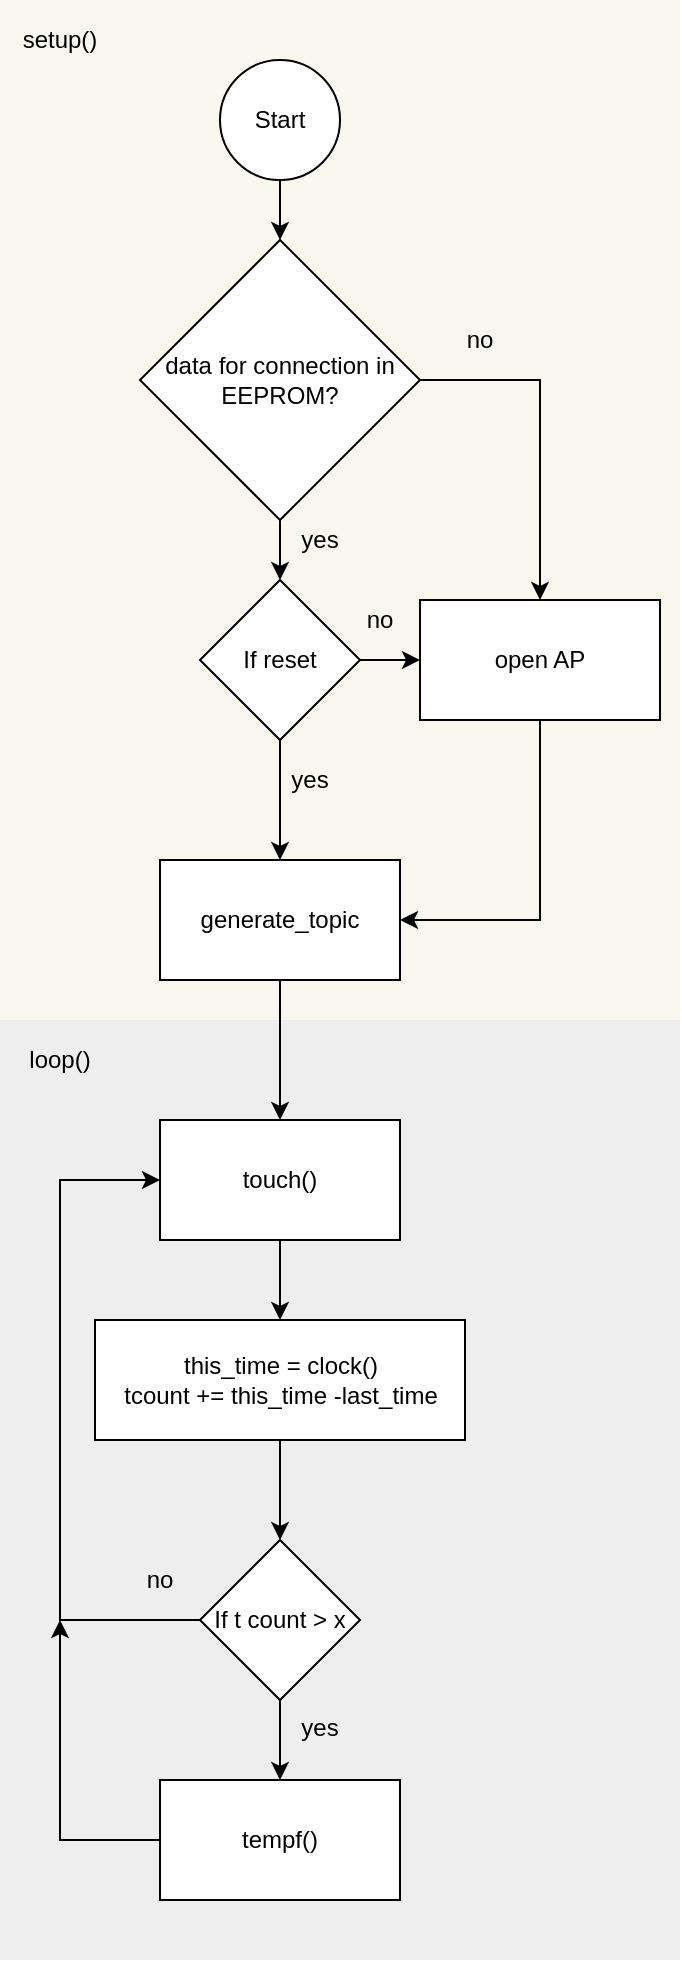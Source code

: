 <mxfile version="12.2.2" type="device" pages="1"><diagram id="tqXNZHqL4k_dP9l4XGD3" name="Page-1"><mxGraphModel dx="938" dy="1708" grid="1" gridSize="10" guides="1" tooltips="1" connect="1" arrows="1" fold="1" page="1" pageScale="1" pageWidth="827" pageHeight="1169" math="0" shadow="0"><root><mxCell id="0"/><mxCell id="1" parent="0"/><mxCell id="1067F7GPQWdZVmJhcKD--24" value="" style="rounded=0;whiteSpace=wrap;html=1;strokeColor=none;fillColor=#f9f7ed;" parent="1" vertex="1"><mxGeometry x="20" y="-270" width="340" height="510" as="geometry"/></mxCell><mxCell id="1067F7GPQWdZVmJhcKD--21" value="" style="rounded=0;whiteSpace=wrap;html=1;fillColor=#eeeeee;strokeColor=none;" parent="1" vertex="1"><mxGeometry x="20" y="240" width="340" height="470" as="geometry"/></mxCell><mxCell id="k-TjywAQzc3bI9brW8S1-9" value="" style="edgeStyle=orthogonalEdgeStyle;rounded=0;orthogonalLoop=1;jettySize=auto;html=1;" parent="1" source="1067F7GPQWdZVmJhcKD--1" target="k-TjywAQzc3bI9brW8S1-7" edge="1"><mxGeometry relative="1" as="geometry"/></mxCell><mxCell id="1067F7GPQWdZVmJhcKD--1" value="Start" style="ellipse;whiteSpace=wrap;html=1;aspect=fixed;" parent="1" vertex="1"><mxGeometry x="130" y="-240" width="60" height="60" as="geometry"/></mxCell><mxCell id="1067F7GPQWdZVmJhcKD--9" style="edgeStyle=orthogonalEdgeStyle;rounded=0;orthogonalLoop=1;jettySize=auto;html=1;" parent="1" source="1067F7GPQWdZVmJhcKD--2" target="k-TjywAQzc3bI9brW8S1-2" edge="1"><mxGeometry relative="1" as="geometry"/></mxCell><mxCell id="1067F7GPQWdZVmJhcKD--2" value="If reset" style="rhombus;whiteSpace=wrap;html=1;" parent="1" vertex="1"><mxGeometry x="120" y="20" width="80" height="80" as="geometry"/></mxCell><mxCell id="1067F7GPQWdZVmJhcKD--14" value="" style="edgeStyle=orthogonalEdgeStyle;rounded=0;orthogonalLoop=1;jettySize=auto;html=1;" parent="1" source="1067F7GPQWdZVmJhcKD--8" target="1067F7GPQWdZVmJhcKD--13" edge="1"><mxGeometry relative="1" as="geometry"/></mxCell><mxCell id="1067F7GPQWdZVmJhcKD--8" value="touch()" style="rounded=0;whiteSpace=wrap;html=1;" parent="1" vertex="1"><mxGeometry x="100" y="290" width="120" height="60" as="geometry"/></mxCell><mxCell id="1067F7GPQWdZVmJhcKD--16" value="" style="edgeStyle=orthogonalEdgeStyle;rounded=0;orthogonalLoop=1;jettySize=auto;html=1;" parent="1" source="1067F7GPQWdZVmJhcKD--13" target="1067F7GPQWdZVmJhcKD--15" edge="1"><mxGeometry relative="1" as="geometry"/></mxCell><mxCell id="1067F7GPQWdZVmJhcKD--13" value="this_time = clock()&lt;br&gt;tcount += this_time -last_time" style="rounded=0;whiteSpace=wrap;html=1;" parent="1" vertex="1"><mxGeometry x="67.5" y="390" width="185" height="60" as="geometry"/></mxCell><mxCell id="1067F7GPQWdZVmJhcKD--17" style="edgeStyle=orthogonalEdgeStyle;rounded=0;orthogonalLoop=1;jettySize=auto;html=1;entryX=0;entryY=0.5;entryDx=0;entryDy=0;" parent="1" source="1067F7GPQWdZVmJhcKD--15" target="1067F7GPQWdZVmJhcKD--8" edge="1"><mxGeometry relative="1" as="geometry"><Array as="points"><mxPoint x="50" y="540"/><mxPoint x="50" y="320"/></Array></mxGeometry></mxCell><mxCell id="1067F7GPQWdZVmJhcKD--19" value="" style="edgeStyle=orthogonalEdgeStyle;rounded=0;orthogonalLoop=1;jettySize=auto;html=1;" parent="1" source="1067F7GPQWdZVmJhcKD--15" target="1067F7GPQWdZVmJhcKD--18" edge="1"><mxGeometry relative="1" as="geometry"/></mxCell><mxCell id="1067F7GPQWdZVmJhcKD--15" value="If t count &amp;gt; x" style="rhombus;whiteSpace=wrap;html=1;" parent="1" vertex="1"><mxGeometry x="120" y="500" width="80" height="80" as="geometry"/></mxCell><mxCell id="1067F7GPQWdZVmJhcKD--20" style="edgeStyle=orthogonalEdgeStyle;rounded=0;orthogonalLoop=1;jettySize=auto;html=1;" parent="1" source="1067F7GPQWdZVmJhcKD--18" edge="1"><mxGeometry relative="1" as="geometry"><mxPoint x="50" y="540" as="targetPoint"/><Array as="points"><mxPoint x="50" y="650"/></Array></mxGeometry></mxCell><mxCell id="1067F7GPQWdZVmJhcKD--18" value="tempf()" style="rounded=0;whiteSpace=wrap;html=1;" parent="1" vertex="1"><mxGeometry x="100" y="620" width="120" height="60" as="geometry"/></mxCell><mxCell id="1067F7GPQWdZVmJhcKD--23" value="loop()" style="text;html=1;strokeColor=none;fillColor=none;align=center;verticalAlign=middle;whiteSpace=wrap;rounded=0;" parent="1" vertex="1"><mxGeometry x="30" y="250" width="40" height="20" as="geometry"/></mxCell><mxCell id="1067F7GPQWdZVmJhcKD--28" value="setup()" style="text;html=1;strokeColor=none;fillColor=none;align=center;verticalAlign=middle;whiteSpace=wrap;rounded=0;" parent="1" vertex="1"><mxGeometry x="30" y="-260" width="40" height="20" as="geometry"/></mxCell><mxCell id="k-TjywAQzc3bI9brW8S1-5" style="edgeStyle=orthogonalEdgeStyle;rounded=0;orthogonalLoop=1;jettySize=auto;html=1;exitX=0.5;exitY=1;exitDx=0;exitDy=0;" parent="1" source="k-TjywAQzc3bI9brW8S1-2" target="1067F7GPQWdZVmJhcKD--8" edge="1"><mxGeometry relative="1" as="geometry"/></mxCell><mxCell id="k-TjywAQzc3bI9brW8S1-2" value="generate_topic" style="rounded=0;whiteSpace=wrap;html=1;" parent="1" vertex="1"><mxGeometry x="100" y="160" width="120" height="60" as="geometry"/></mxCell><mxCell id="k-TjywAQzc3bI9brW8S1-6" style="edgeStyle=orthogonalEdgeStyle;rounded=0;orthogonalLoop=1;jettySize=auto;html=1;exitX=0.5;exitY=1;exitDx=0;exitDy=0;entryX=1;entryY=0.5;entryDx=0;entryDy=0;" parent="1" source="1067F7GPQWdZVmJhcKD--4" target="k-TjywAQzc3bI9brW8S1-2" edge="1"><mxGeometry relative="1" as="geometry"/></mxCell><mxCell id="1067F7GPQWdZVmJhcKD--4" value="open AP" style="rounded=0;whiteSpace=wrap;html=1;" parent="1" vertex="1"><mxGeometry x="230" y="30" width="120" height="60" as="geometry"/></mxCell><mxCell id="k-TjywAQzc3bI9brW8S1-3" value="" style="edgeStyle=orthogonalEdgeStyle;rounded=0;orthogonalLoop=1;jettySize=auto;html=1;" parent="1" source="1067F7GPQWdZVmJhcKD--2" target="1067F7GPQWdZVmJhcKD--4" edge="1"><mxGeometry relative="1" as="geometry"><mxPoint x="280" y="170" as="targetPoint"/><mxPoint x="200" y="60" as="sourcePoint"/></mxGeometry></mxCell><mxCell id="k-TjywAQzc3bI9brW8S1-8" value="" style="edgeStyle=orthogonalEdgeStyle;rounded=0;orthogonalLoop=1;jettySize=auto;html=1;" parent="1" source="k-TjywAQzc3bI9brW8S1-7" target="1067F7GPQWdZVmJhcKD--2" edge="1"><mxGeometry relative="1" as="geometry"/></mxCell><mxCell id="k-TjywAQzc3bI9brW8S1-10" style="edgeStyle=orthogonalEdgeStyle;rounded=0;orthogonalLoop=1;jettySize=auto;html=1;exitX=1;exitY=0.5;exitDx=0;exitDy=0;" parent="1" source="k-TjywAQzc3bI9brW8S1-7" target="1067F7GPQWdZVmJhcKD--4" edge="1"><mxGeometry relative="1" as="geometry"/></mxCell><mxCell id="k-TjywAQzc3bI9brW8S1-7" value="data for connection in EEPROM?" style="rhombus;whiteSpace=wrap;html=1;" parent="1" vertex="1"><mxGeometry x="90" y="-150" width="140" height="140" as="geometry"/></mxCell><mxCell id="k-TjywAQzc3bI9brW8S1-11" value="no" style="text;html=1;strokeColor=none;fillColor=none;align=center;verticalAlign=middle;whiteSpace=wrap;rounded=0;" parent="1" vertex="1"><mxGeometry x="240" y="-110" width="40" height="20" as="geometry"/></mxCell><mxCell id="k-TjywAQzc3bI9brW8S1-12" value="no" style="text;html=1;strokeColor=none;fillColor=none;align=center;verticalAlign=middle;whiteSpace=wrap;rounded=0;" parent="1" vertex="1"><mxGeometry x="190" y="30" width="40" height="20" as="geometry"/></mxCell><mxCell id="k-TjywAQzc3bI9brW8S1-13" value="yes" style="text;html=1;strokeColor=none;fillColor=none;align=center;verticalAlign=middle;whiteSpace=wrap;rounded=0;" parent="1" vertex="1"><mxGeometry x="160" y="-10" width="40" height="20" as="geometry"/></mxCell><mxCell id="k-TjywAQzc3bI9brW8S1-14" value="yes" style="text;html=1;strokeColor=none;fillColor=none;align=center;verticalAlign=middle;whiteSpace=wrap;rounded=0;" parent="1" vertex="1"><mxGeometry x="150" y="110" width="50" height="20" as="geometry"/></mxCell><mxCell id="k-TjywAQzc3bI9brW8S1-28" style="edgeStyle=orthogonalEdgeStyle;rounded=0;orthogonalLoop=1;jettySize=auto;html=1;exitX=0.5;exitY=1;exitDx=0;exitDy=0;" parent="1" edge="1"><mxGeometry relative="1" as="geometry"><mxPoint x="530" y="-95" as="sourcePoint"/></mxGeometry></mxCell><mxCell id="k-TjywAQzc3bI9brW8S1-48" value="" style="edgeStyle=orthogonalEdgeStyle;rounded=0;orthogonalLoop=1;jettySize=auto;html=1;" parent="1" edge="1"><mxGeometry relative="1" as="geometry"><mxPoint x="530" as="sourcePoint"/></mxGeometry></mxCell><mxCell id="k-TjywAQzc3bI9brW8S1-41" style="edgeStyle=orthogonalEdgeStyle;rounded=0;orthogonalLoop=1;jettySize=auto;html=1;exitX=0.5;exitY=1;exitDx=0;exitDy=0;entryX=0.5;entryY=0;entryDx=0;entryDy=0;" parent="1" edge="1"><mxGeometry relative="1" as="geometry"><mxPoint x="488" y="595" as="sourcePoint"/></mxGeometry></mxCell><mxCell id="k-TjywAQzc3bI9brW8S1-43" style="edgeStyle=orthogonalEdgeStyle;rounded=0;orthogonalLoop=1;jettySize=auto;html=1;exitX=1;exitY=0.5;exitDx=0;exitDy=0;entryX=0.5;entryY=0;entryDx=0;entryDy=0;" parent="1" edge="1"><mxGeometry relative="1" as="geometry"><mxPoint x="553" y="530" as="sourcePoint"/></mxGeometry></mxCell><mxCell id="k-TjywAQzc3bI9brW8S1-42" value="" style="edgeStyle=orthogonalEdgeStyle;rounded=0;orthogonalLoop=1;jettySize=auto;html=1;" parent="1" edge="1"><mxGeometry relative="1" as="geometry"><mxPoint x="488" y="705" as="sourcePoint"/></mxGeometry></mxCell><mxCell id="k-TjywAQzc3bI9brW8S1-47" value="" style="edgeStyle=orthogonalEdgeStyle;rounded=0;orthogonalLoop=1;jettySize=auto;html=1;" parent="1" edge="1"><mxGeometry relative="1" as="geometry"><mxPoint x="530" y="-155" as="targetPoint"/></mxGeometry></mxCell><mxCell id="k-TjywAQzc3bI9brW8S1-56" value="yes" style="text;html=1;strokeColor=none;fillColor=none;align=center;verticalAlign=middle;whiteSpace=wrap;rounded=0;" parent="1" vertex="1"><mxGeometry x="160" y="584" width="40" height="20" as="geometry"/></mxCell><mxCell id="k-TjywAQzc3bI9brW8S1-57" value="no" style="text;html=1;strokeColor=none;fillColor=none;align=center;verticalAlign=middle;whiteSpace=wrap;rounded=0;" parent="1" vertex="1"><mxGeometry x="80" y="510" width="40" height="20" as="geometry"/></mxCell></root></mxGraphModel></diagram></mxfile>